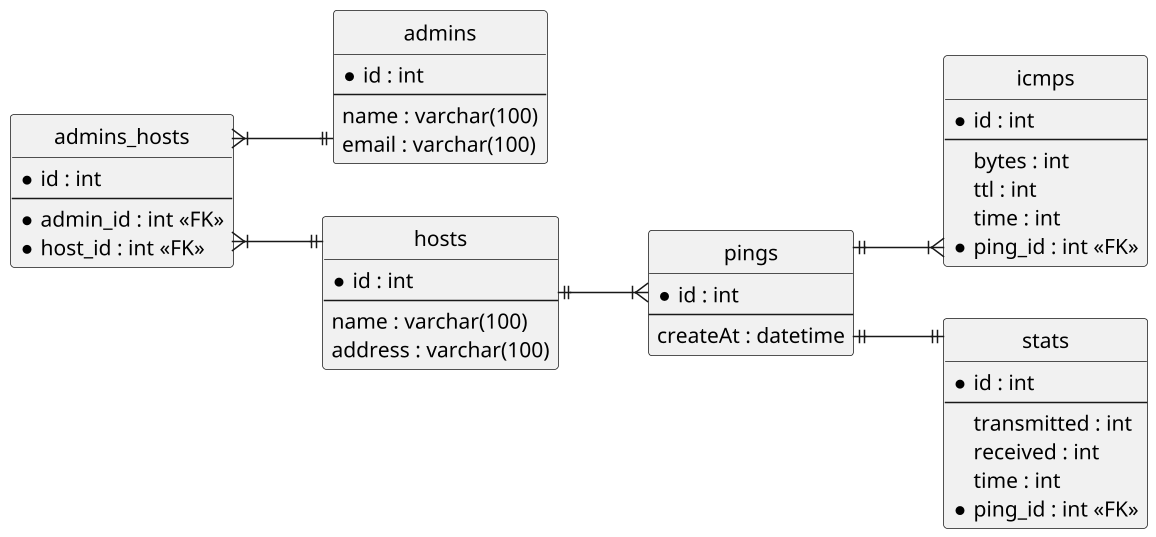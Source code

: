 @startuml
hide circle
scale 1.5
skinparam linetype ortho
skinparam monochrome true
left to right direction

entity "admins" as admin {
  *id : int
  --
  name : varchar(100)
  email : varchar(100)
}

entity "admins_hosts" as ah {
  *id : int
  --
  *admin_id : int <<FK>>
  *host_id : int <<FK>>
}

entity "hosts" as host {
  *id : int
  --
  name : varchar(100)
  address : varchar(100)
}

entity "pings" as ping {
  *id : int
  --
  createAt : datetime
}

entity "icmps" as icmp {
  *id : int
  --
  bytes : int
  ttl : int
  time : int
  *ping_id : int <<FK>>
}

entity "stats" as stat {
  *id : int
  --
  transmitted : int
  received : int
  time : int
  *ping_id : int <<FK>>
}

ping ||--|{ icmp
ping ||--|| stat
host ||--|{ ping
ah }|--|| admin
ah }|--|| host
@enduml
